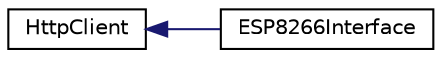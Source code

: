 digraph "Graphical Class Hierarchy"
{
  edge [fontname="Helvetica",fontsize="10",labelfontname="Helvetica",labelfontsize="10"];
  node [fontname="Helvetica",fontsize="10",shape=record];
  rankdir="LR";
  Node1 [label="HttpClient",height=0.2,width=0.4,color="black", fillcolor="white", style="filled",URL="$class_http_client.html"];
  Node1 -> Node2 [dir="back",color="midnightblue",fontsize="10",style="solid",fontname="Helvetica"];
  Node2 [label="ESP8266Interface",height=0.2,width=0.4,color="black", fillcolor="white", style="filled",URL="$class_e_s_p8266_interface.html"];
}
